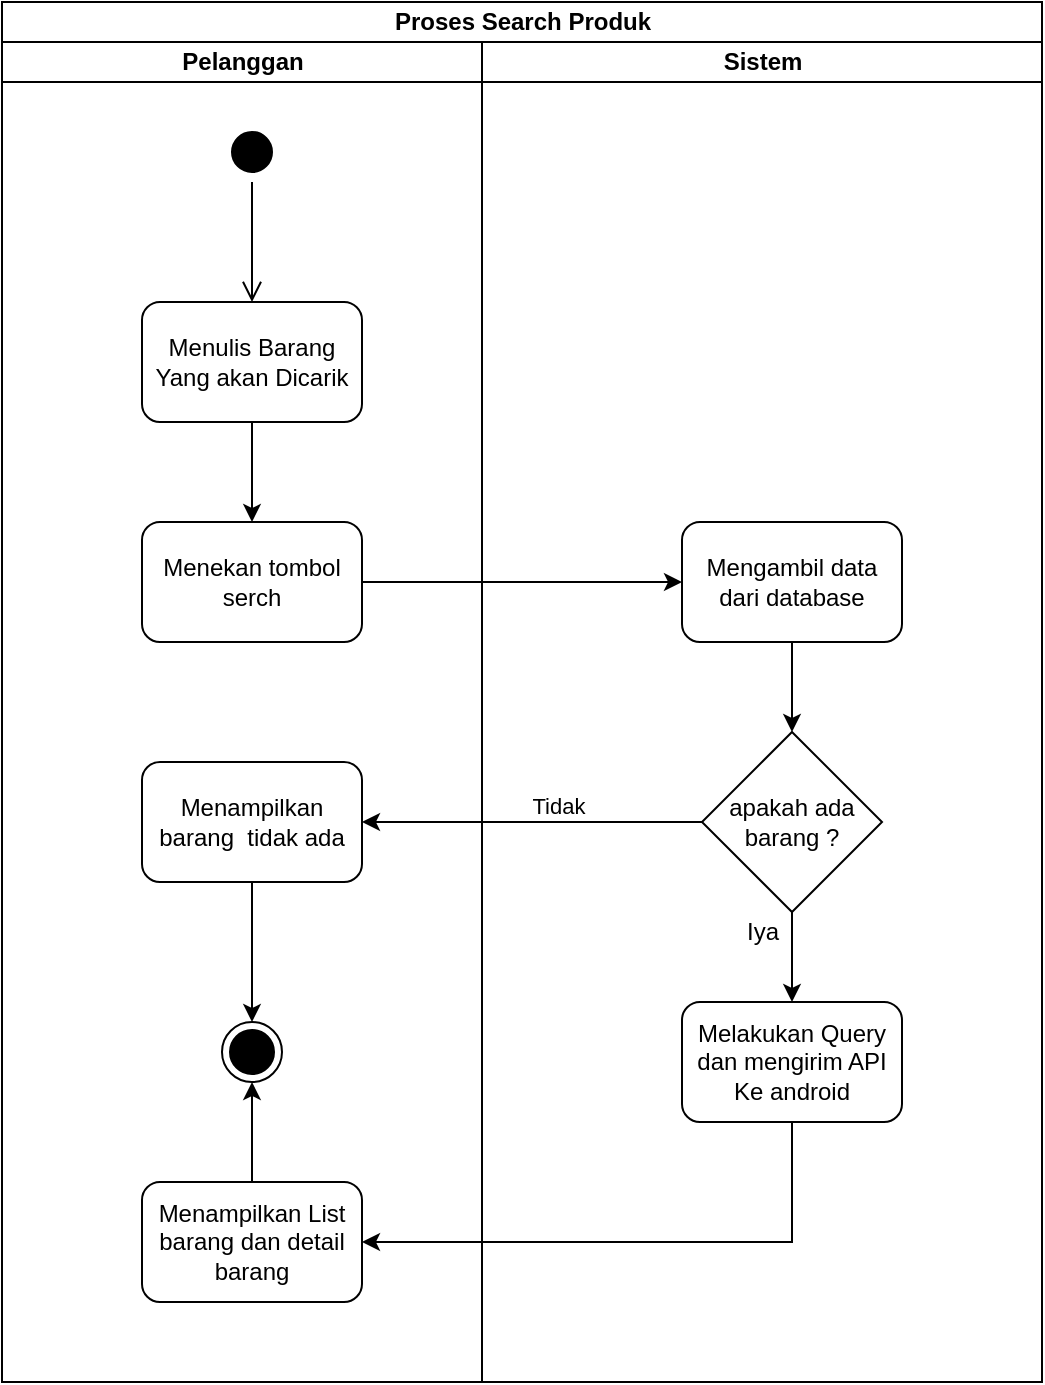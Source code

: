 <mxfile version="14.4.8" type="device"><diagram id="ylqREU7aTa3M8cgna5tu" name="Page-1"><mxGraphModel dx="1422" dy="794" grid="1" gridSize="10" guides="1" tooltips="1" connect="1" arrows="1" fold="1" page="1" pageScale="1" pageWidth="827" pageHeight="1169" math="0" shadow="0"><root><mxCell id="0"/><mxCell id="1" parent="0"/><mxCell id="AmPAlAbpY87WPV0M6Gx_-1" value="Proses Search Produk" style="swimlane;html=1;childLayout=stackLayout;resizeParent=1;resizeParentMax=0;startSize=20;" vertex="1" parent="1"><mxGeometry x="120" y="90" width="520" height="690" as="geometry"/></mxCell><mxCell id="AmPAlAbpY87WPV0M6Gx_-2" value="Pelanggan" style="swimlane;html=1;startSize=20;" vertex="1" parent="AmPAlAbpY87WPV0M6Gx_-1"><mxGeometry y="20" width="240" height="670" as="geometry"/></mxCell><mxCell id="AmPAlAbpY87WPV0M6Gx_-7" style="edgeStyle=orthogonalEdgeStyle;rounded=0;orthogonalLoop=1;jettySize=auto;html=1;" edge="1" parent="AmPAlAbpY87WPV0M6Gx_-2" source="AmPAlAbpY87WPV0M6Gx_-5" target="AmPAlAbpY87WPV0M6Gx_-6"><mxGeometry relative="1" as="geometry"/></mxCell><mxCell id="AmPAlAbpY87WPV0M6Gx_-5" value="Menulis Barang Yang akan Dicarik" style="rounded=1;whiteSpace=wrap;html=1;" vertex="1" parent="AmPAlAbpY87WPV0M6Gx_-2"><mxGeometry x="70" y="130" width="110" height="60" as="geometry"/></mxCell><mxCell id="AmPAlAbpY87WPV0M6Gx_-6" value="Menekan tombol serch" style="rounded=1;whiteSpace=wrap;html=1;" vertex="1" parent="AmPAlAbpY87WPV0M6Gx_-2"><mxGeometry x="70" y="240" width="110" height="60" as="geometry"/></mxCell><mxCell id="AmPAlAbpY87WPV0M6Gx_-24" style="edgeStyle=orthogonalEdgeStyle;rounded=0;orthogonalLoop=1;jettySize=auto;html=1;entryX=0.5;entryY=0;entryDx=0;entryDy=0;strokeColor=#000000;" edge="1" parent="AmPAlAbpY87WPV0M6Gx_-2" source="AmPAlAbpY87WPV0M6Gx_-13" target="AmPAlAbpY87WPV0M6Gx_-18"><mxGeometry relative="1" as="geometry"/></mxCell><mxCell id="AmPAlAbpY87WPV0M6Gx_-13" value="Menampilkan barang&amp;nbsp; tidak ada" style="rounded=1;whiteSpace=wrap;html=1;" vertex="1" parent="AmPAlAbpY87WPV0M6Gx_-2"><mxGeometry x="70" y="360" width="110" height="60" as="geometry"/></mxCell><mxCell id="AmPAlAbpY87WPV0M6Gx_-14" value="" style="ellipse;html=1;shape=startState;fillColor=#000000;strokeColor=#FFFFFF;" vertex="1" parent="AmPAlAbpY87WPV0M6Gx_-2"><mxGeometry x="110" y="40" width="30" height="30" as="geometry"/></mxCell><mxCell id="AmPAlAbpY87WPV0M6Gx_-15" value="" style="edgeStyle=orthogonalEdgeStyle;html=1;verticalAlign=bottom;endArrow=open;endSize=8;" edge="1" source="AmPAlAbpY87WPV0M6Gx_-14" parent="AmPAlAbpY87WPV0M6Gx_-2"><mxGeometry relative="1" as="geometry"><mxPoint x="125" y="130" as="targetPoint"/></mxGeometry></mxCell><mxCell id="AmPAlAbpY87WPV0M6Gx_-18" value="" style="ellipse;html=1;shape=endState;fillColor=#000000;" vertex="1" parent="AmPAlAbpY87WPV0M6Gx_-2"><mxGeometry x="110" y="490" width="30" height="30" as="geometry"/></mxCell><mxCell id="AmPAlAbpY87WPV0M6Gx_-25" style="edgeStyle=orthogonalEdgeStyle;rounded=0;orthogonalLoop=1;jettySize=auto;html=1;entryX=0.5;entryY=1;entryDx=0;entryDy=0;strokeColor=#000000;" edge="1" parent="AmPAlAbpY87WPV0M6Gx_-2" source="AmPAlAbpY87WPV0M6Gx_-23" target="AmPAlAbpY87WPV0M6Gx_-18"><mxGeometry relative="1" as="geometry"/></mxCell><mxCell id="AmPAlAbpY87WPV0M6Gx_-23" value="Menampilkan List barang dan detail barang" style="rounded=1;whiteSpace=wrap;html=1;" vertex="1" parent="AmPAlAbpY87WPV0M6Gx_-2"><mxGeometry x="70" y="570" width="110" height="60" as="geometry"/></mxCell><mxCell id="AmPAlAbpY87WPV0M6Gx_-11" style="edgeStyle=orthogonalEdgeStyle;rounded=0;orthogonalLoop=1;jettySize=auto;html=1;entryX=0;entryY=0.5;entryDx=0;entryDy=0;" edge="1" parent="AmPAlAbpY87WPV0M6Gx_-1" source="AmPAlAbpY87WPV0M6Gx_-6" target="AmPAlAbpY87WPV0M6Gx_-10"><mxGeometry relative="1" as="geometry"/></mxCell><mxCell id="AmPAlAbpY87WPV0M6Gx_-3" value="Sistem" style="swimlane;html=1;startSize=20;" vertex="1" parent="AmPAlAbpY87WPV0M6Gx_-1"><mxGeometry x="240" y="20" width="280" height="670" as="geometry"/></mxCell><mxCell id="AmPAlAbpY87WPV0M6Gx_-20" style="edgeStyle=orthogonalEdgeStyle;rounded=0;orthogonalLoop=1;jettySize=auto;html=1;entryX=0.5;entryY=0;entryDx=0;entryDy=0;strokeColor=#000000;" edge="1" parent="AmPAlAbpY87WPV0M6Gx_-3" source="AmPAlAbpY87WPV0M6Gx_-9" target="AmPAlAbpY87WPV0M6Gx_-19"><mxGeometry relative="1" as="geometry"/></mxCell><mxCell id="AmPAlAbpY87WPV0M6Gx_-9" value="apakah ada barang ?" style="rhombus;whiteSpace=wrap;html=1;" vertex="1" parent="AmPAlAbpY87WPV0M6Gx_-3"><mxGeometry x="110" y="345" width="90" height="90" as="geometry"/></mxCell><mxCell id="AmPAlAbpY87WPV0M6Gx_-12" style="edgeStyle=orthogonalEdgeStyle;rounded=0;orthogonalLoop=1;jettySize=auto;html=1;entryX=0.5;entryY=0;entryDx=0;entryDy=0;" edge="1" parent="AmPAlAbpY87WPV0M6Gx_-3" source="AmPAlAbpY87WPV0M6Gx_-10" target="AmPAlAbpY87WPV0M6Gx_-9"><mxGeometry relative="1" as="geometry"/></mxCell><mxCell id="AmPAlAbpY87WPV0M6Gx_-10" value="Mengambil data dari database" style="rounded=1;whiteSpace=wrap;html=1;" vertex="1" parent="AmPAlAbpY87WPV0M6Gx_-3"><mxGeometry x="100" y="240" width="110" height="60" as="geometry"/></mxCell><mxCell id="AmPAlAbpY87WPV0M6Gx_-19" value="Melakukan Query dan mengirim API Ke android" style="rounded=1;whiteSpace=wrap;html=1;" vertex="1" parent="AmPAlAbpY87WPV0M6Gx_-3"><mxGeometry x="100" y="480" width="110" height="60" as="geometry"/></mxCell><mxCell id="AmPAlAbpY87WPV0M6Gx_-21" value="Iya" style="text;html=1;align=center;verticalAlign=middle;resizable=0;points=[];autosize=1;" vertex="1" parent="AmPAlAbpY87WPV0M6Gx_-3"><mxGeometry x="125" y="435" width="30" height="20" as="geometry"/></mxCell><mxCell id="AmPAlAbpY87WPV0M6Gx_-16" style="edgeStyle=orthogonalEdgeStyle;rounded=0;orthogonalLoop=1;jettySize=auto;html=1;strokeColor=#000000;" edge="1" parent="AmPAlAbpY87WPV0M6Gx_-1" source="AmPAlAbpY87WPV0M6Gx_-9" target="AmPAlAbpY87WPV0M6Gx_-13"><mxGeometry relative="1" as="geometry"><mxPoint x="200" y="405" as="targetPoint"/></mxGeometry></mxCell><mxCell id="AmPAlAbpY87WPV0M6Gx_-17" value="Tidak" style="edgeLabel;html=1;align=center;verticalAlign=middle;resizable=0;points=[];" vertex="1" connectable="0" parent="AmPAlAbpY87WPV0M6Gx_-16"><mxGeometry x="-0.153" y="-4" relative="1" as="geometry"><mxPoint y="-4" as="offset"/></mxGeometry></mxCell><mxCell id="AmPAlAbpY87WPV0M6Gx_-22" style="edgeStyle=orthogonalEdgeStyle;rounded=0;orthogonalLoop=1;jettySize=auto;html=1;strokeColor=#000000;entryX=1;entryY=0.5;entryDx=0;entryDy=0;" edge="1" parent="AmPAlAbpY87WPV0M6Gx_-1" source="AmPAlAbpY87WPV0M6Gx_-19" target="AmPAlAbpY87WPV0M6Gx_-23"><mxGeometry relative="1" as="geometry"><mxPoint x="160" y="530" as="targetPoint"/><Array as="points"><mxPoint x="395" y="620"/></Array></mxGeometry></mxCell></root></mxGraphModel></diagram></mxfile>